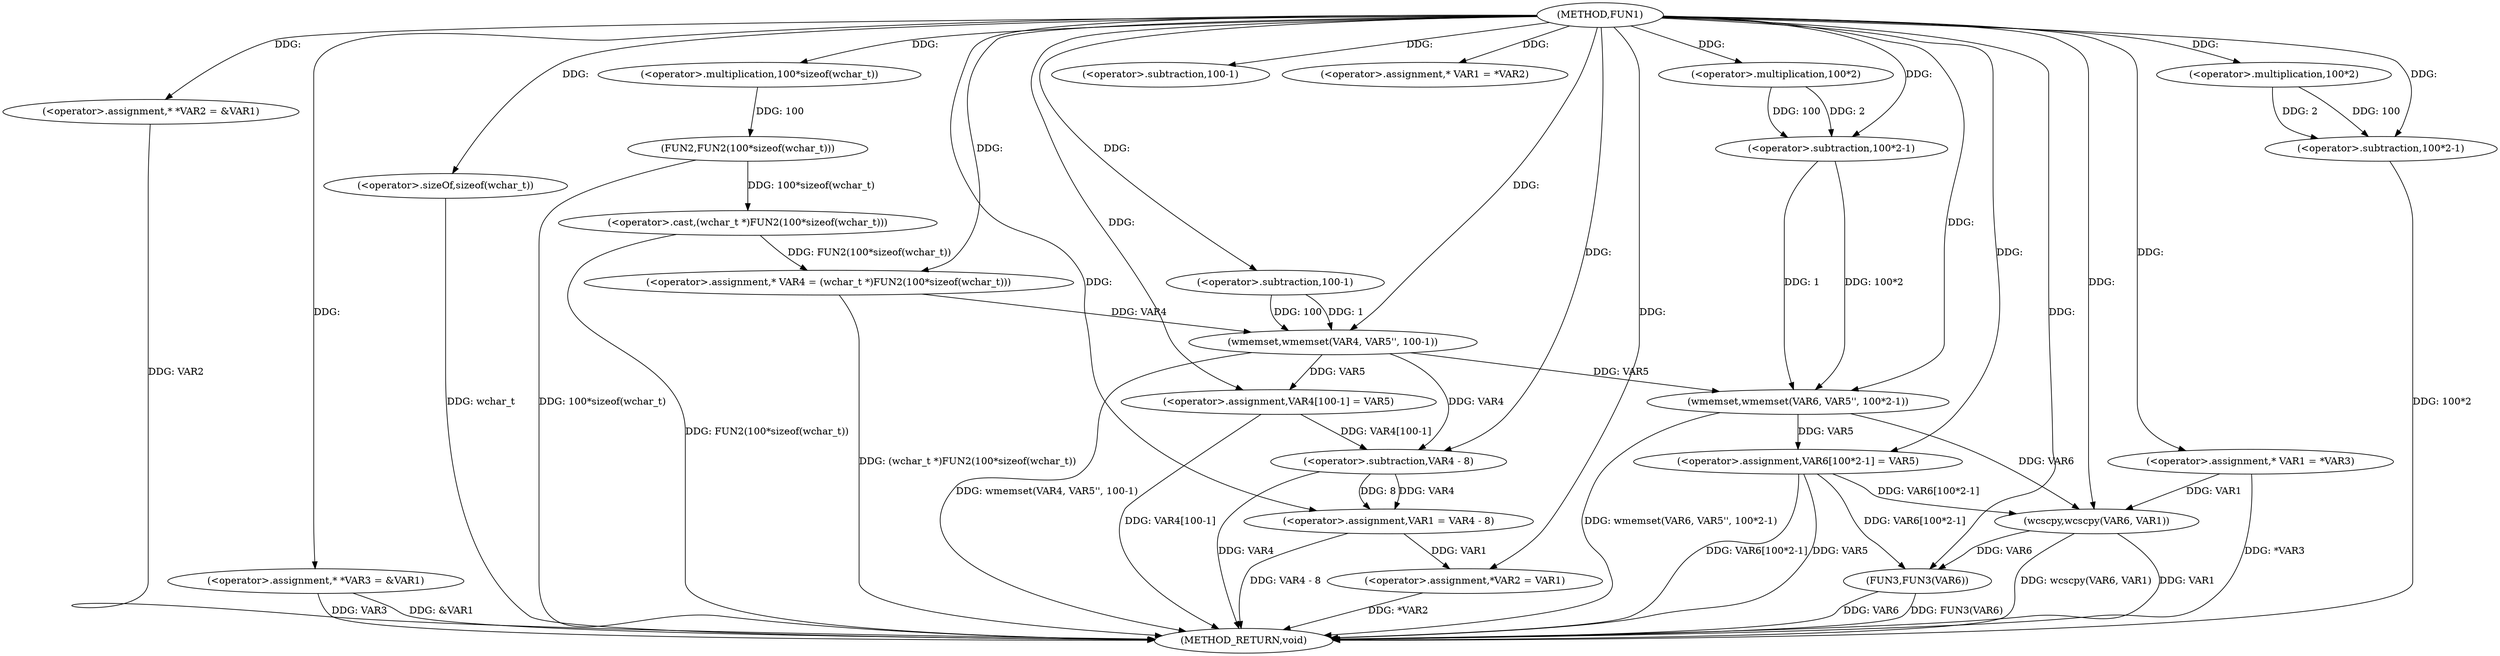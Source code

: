digraph FUN1 {  
"1000100" [label = "(METHOD,FUN1)" ]
"1000181" [label = "(METHOD_RETURN,void)" ]
"1000104" [label = "(<operator>.assignment,* *VAR2 = &VAR1)" ]
"1000109" [label = "(<operator>.assignment,* *VAR3 = &VAR1)" ]
"1000114" [label = "(<operator>.assignment,* VAR4 = (wchar_t *)FUN2(100*sizeof(wchar_t)))" ]
"1000116" [label = "(<operator>.cast,(wchar_t *)FUN2(100*sizeof(wchar_t)))" ]
"1000118" [label = "(FUN2,FUN2(100*sizeof(wchar_t)))" ]
"1000119" [label = "(<operator>.multiplication,100*sizeof(wchar_t))" ]
"1000121" [label = "(<operator>.sizeOf,sizeof(wchar_t))" ]
"1000123" [label = "(wmemset,wmemset(VAR4, VAR5'', 100-1))" ]
"1000126" [label = "(<operator>.subtraction,100-1)" ]
"1000129" [label = "(<operator>.assignment,VAR4[100-1] = VAR5)" ]
"1000132" [label = "(<operator>.subtraction,100-1)" ]
"1000138" [label = "(<operator>.assignment,* VAR1 = *VAR2)" ]
"1000142" [label = "(<operator>.assignment,VAR1 = VAR4 - 8)" ]
"1000144" [label = "(<operator>.subtraction,VAR4 - 8)" ]
"1000147" [label = "(<operator>.assignment,*VAR2 = VAR1)" ]
"1000153" [label = "(<operator>.assignment,* VAR1 = *VAR3)" ]
"1000159" [label = "(wmemset,wmemset(VAR6, VAR5'', 100*2-1))" ]
"1000162" [label = "(<operator>.subtraction,100*2-1)" ]
"1000163" [label = "(<operator>.multiplication,100*2)" ]
"1000167" [label = "(<operator>.assignment,VAR6[100*2-1] = VAR5)" ]
"1000170" [label = "(<operator>.subtraction,100*2-1)" ]
"1000171" [label = "(<operator>.multiplication,100*2)" ]
"1000176" [label = "(wcscpy,wcscpy(VAR6, VAR1))" ]
"1000179" [label = "(FUN3,FUN3(VAR6))" ]
  "1000104" -> "1000181"  [ label = "DDG: VAR2"] 
  "1000116" -> "1000181"  [ label = "DDG: FUN2(100*sizeof(wchar_t))"] 
  "1000109" -> "1000181"  [ label = "DDG: VAR3"] 
  "1000118" -> "1000181"  [ label = "DDG: 100*sizeof(wchar_t)"] 
  "1000176" -> "1000181"  [ label = "DDG: VAR1"] 
  "1000159" -> "1000181"  [ label = "DDG: wmemset(VAR6, VAR5'', 100*2-1)"] 
  "1000167" -> "1000181"  [ label = "DDG: VAR6[100*2-1]"] 
  "1000129" -> "1000181"  [ label = "DDG: VAR4[100-1]"] 
  "1000179" -> "1000181"  [ label = "DDG: FUN3(VAR6)"] 
  "1000123" -> "1000181"  [ label = "DDG: wmemset(VAR4, VAR5'', 100-1)"] 
  "1000153" -> "1000181"  [ label = "DDG: *VAR3"] 
  "1000142" -> "1000181"  [ label = "DDG: VAR4 - 8"] 
  "1000179" -> "1000181"  [ label = "DDG: VAR6"] 
  "1000147" -> "1000181"  [ label = "DDG: *VAR2"] 
  "1000176" -> "1000181"  [ label = "DDG: wcscpy(VAR6, VAR1)"] 
  "1000121" -> "1000181"  [ label = "DDG: wchar_t"] 
  "1000144" -> "1000181"  [ label = "DDG: VAR4"] 
  "1000170" -> "1000181"  [ label = "DDG: 100*2"] 
  "1000109" -> "1000181"  [ label = "DDG: &VAR1"] 
  "1000114" -> "1000181"  [ label = "DDG: (wchar_t *)FUN2(100*sizeof(wchar_t))"] 
  "1000167" -> "1000181"  [ label = "DDG: VAR5"] 
  "1000100" -> "1000104"  [ label = "DDG: "] 
  "1000100" -> "1000109"  [ label = "DDG: "] 
  "1000116" -> "1000114"  [ label = "DDG: FUN2(100*sizeof(wchar_t))"] 
  "1000100" -> "1000114"  [ label = "DDG: "] 
  "1000118" -> "1000116"  [ label = "DDG: 100*sizeof(wchar_t)"] 
  "1000119" -> "1000118"  [ label = "DDG: 100"] 
  "1000100" -> "1000119"  [ label = "DDG: "] 
  "1000100" -> "1000121"  [ label = "DDG: "] 
  "1000114" -> "1000123"  [ label = "DDG: VAR4"] 
  "1000100" -> "1000123"  [ label = "DDG: "] 
  "1000126" -> "1000123"  [ label = "DDG: 100"] 
  "1000126" -> "1000123"  [ label = "DDG: 1"] 
  "1000100" -> "1000126"  [ label = "DDG: "] 
  "1000123" -> "1000129"  [ label = "DDG: VAR5"] 
  "1000100" -> "1000129"  [ label = "DDG: "] 
  "1000100" -> "1000132"  [ label = "DDG: "] 
  "1000100" -> "1000138"  [ label = "DDG: "] 
  "1000144" -> "1000142"  [ label = "DDG: VAR4"] 
  "1000144" -> "1000142"  [ label = "DDG: 8"] 
  "1000100" -> "1000142"  [ label = "DDG: "] 
  "1000129" -> "1000144"  [ label = "DDG: VAR4[100-1]"] 
  "1000123" -> "1000144"  [ label = "DDG: VAR4"] 
  "1000100" -> "1000144"  [ label = "DDG: "] 
  "1000142" -> "1000147"  [ label = "DDG: VAR1"] 
  "1000100" -> "1000147"  [ label = "DDG: "] 
  "1000100" -> "1000153"  [ label = "DDG: "] 
  "1000100" -> "1000159"  [ label = "DDG: "] 
  "1000123" -> "1000159"  [ label = "DDG: VAR5"] 
  "1000162" -> "1000159"  [ label = "DDG: 100*2"] 
  "1000162" -> "1000159"  [ label = "DDG: 1"] 
  "1000163" -> "1000162"  [ label = "DDG: 100"] 
  "1000163" -> "1000162"  [ label = "DDG: 2"] 
  "1000100" -> "1000163"  [ label = "DDG: "] 
  "1000100" -> "1000162"  [ label = "DDG: "] 
  "1000159" -> "1000167"  [ label = "DDG: VAR5"] 
  "1000100" -> "1000167"  [ label = "DDG: "] 
  "1000171" -> "1000170"  [ label = "DDG: 100"] 
  "1000171" -> "1000170"  [ label = "DDG: 2"] 
  "1000100" -> "1000171"  [ label = "DDG: "] 
  "1000100" -> "1000170"  [ label = "DDG: "] 
  "1000167" -> "1000176"  [ label = "DDG: VAR6[100*2-1]"] 
  "1000159" -> "1000176"  [ label = "DDG: VAR6"] 
  "1000100" -> "1000176"  [ label = "DDG: "] 
  "1000153" -> "1000176"  [ label = "DDG: VAR1"] 
  "1000167" -> "1000179"  [ label = "DDG: VAR6[100*2-1]"] 
  "1000176" -> "1000179"  [ label = "DDG: VAR6"] 
  "1000100" -> "1000179"  [ label = "DDG: "] 
}
